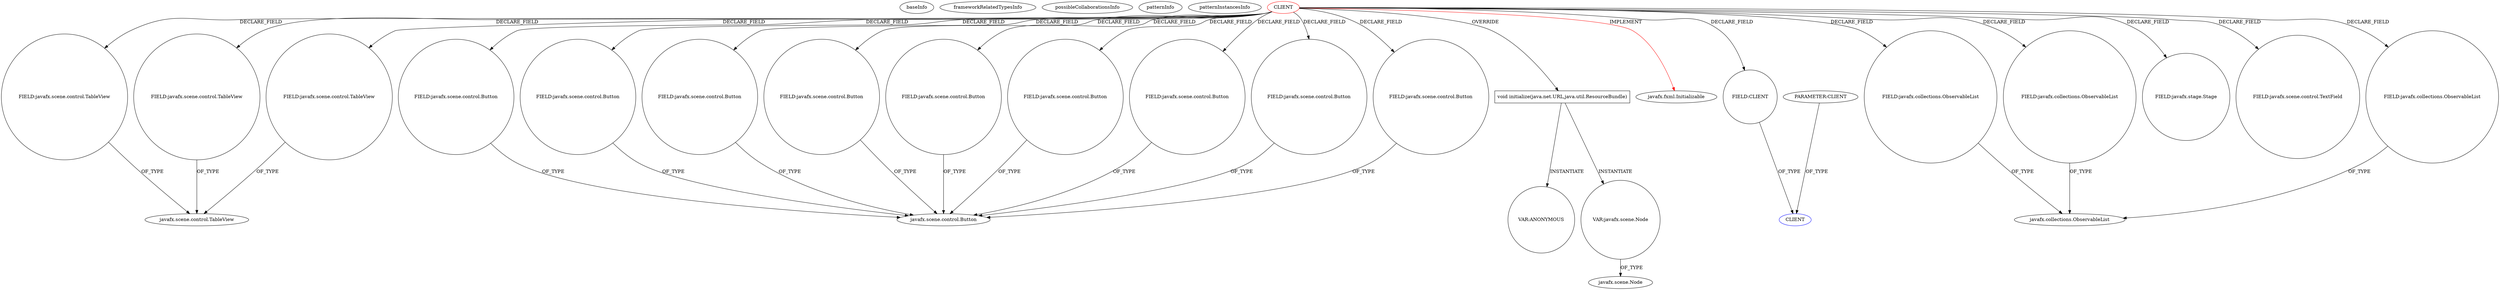 digraph {
baseInfo[graphId=518,category="pattern",isAnonymous=false,possibleRelation=false]
frameworkRelatedTypesInfo[0="javafx.fxml.Initializable"]
possibleCollaborationsInfo[]
patternInfo[frequency=2.0,patternRootClient=0]
patternInstancesInfo[0="diogocs1-FPessoais~/diogocs1-FPessoais/FPessoais-master/FinancasPessoais/src/app/controllers/HomeController.java~HomeController~2490",1="bianconejo-CEFX~/bianconejo-CEFX/CEFX-master/src/cefx/CEPrincipalController.java~CEPrincipalController~2114"]
72[label="javafx.scene.control.TableView",vertexType="FRAMEWORK_CLASS_TYPE",isFrameworkType=false]
75[label="FIELD:javafx.scene.control.TableView",vertexType="FIELD_DECLARATION",isFrameworkType=false,shape=circle]
71[label="FIELD:javafx.scene.control.TableView",vertexType="FIELD_DECLARATION",isFrameworkType=false,shape=circle]
73[label="FIELD:javafx.scene.control.TableView",vertexType="FIELD_DECLARATION",isFrameworkType=false,shape=circle]
0[label="CLIENT",vertexType="ROOT_CLIENT_CLASS_DECLARATION",isFrameworkType=false,color=red]
51[label="FIELD:javafx.scene.control.Button",vertexType="FIELD_DECLARATION",isFrameworkType=false,shape=circle]
24[label="FIELD:javafx.scene.control.Button",vertexType="FIELD_DECLARATION",isFrameworkType=false,shape=circle]
26[label="FIELD:javafx.scene.control.Button",vertexType="FIELD_DECLARATION",isFrameworkType=false,shape=circle]
10[label="FIELD:javafx.scene.control.Button",vertexType="FIELD_DECLARATION",isFrameworkType=false,shape=circle]
61[label="FIELD:javafx.scene.control.Button",vertexType="FIELD_DECLARATION",isFrameworkType=false,shape=circle]
4[label="FIELD:javafx.scene.control.Button",vertexType="FIELD_DECLARATION",isFrameworkType=false,shape=circle]
8[label="FIELD:javafx.scene.control.Button",vertexType="FIELD_DECLARATION",isFrameworkType=false,shape=circle]
6[label="FIELD:javafx.scene.control.Button",vertexType="FIELD_DECLARATION",isFrameworkType=false,shape=circle]
12[label="FIELD:javafx.scene.control.Button",vertexType="FIELD_DECLARATION",isFrameworkType=false,shape=circle]
48[label="FIELD:CLIENT",vertexType="FIELD_DECLARATION",isFrameworkType=false,shape=circle]
1[label="javafx.fxml.Initializable",vertexType="FRAMEWORK_INTERFACE_TYPE",isFrameworkType=false]
81[label="void initialize(java.net.URL,java.util.ResourceBundle)",vertexType="OVERRIDING_METHOD_DECLARATION",isFrameworkType=false,shape=box]
46[label="FIELD:javafx.collections.ObservableList",vertexType="FIELD_DECLARATION",isFrameworkType=false,shape=circle]
43[label="javafx.collections.ObservableList",vertexType="FRAMEWORK_INTERFACE_TYPE",isFrameworkType=false]
42[label="FIELD:javafx.collections.ObservableList",vertexType="FIELD_DECLARATION",isFrameworkType=false,shape=circle]
44[label="FIELD:javafx.collections.ObservableList",vertexType="FIELD_DECLARATION",isFrameworkType=false,shape=circle]
57[label="FIELD:javafx.stage.Stage",vertexType="FIELD_DECLARATION",isFrameworkType=false,shape=circle]
5[label="javafx.scene.control.Button",vertexType="FRAMEWORK_CLASS_TYPE",isFrameworkType=false]
77[label="FIELD:javafx.scene.control.TextField",vertexType="FIELD_DECLARATION",isFrameworkType=false,shape=circle]
49[label="CLIENT",vertexType="REFERENCE_CLIENT_CLASS_DECLARATION",isFrameworkType=false,color=blue]
503[label="PARAMETER:CLIENT",vertexType="PARAMETER_DECLARATION",isFrameworkType=false]
124[label="VAR:javafx.scene.Node",vertexType="VARIABLE_EXPRESION",isFrameworkType=false,shape=circle]
126[label="javafx.scene.Node",vertexType="FRAMEWORK_CLASS_TYPE",isFrameworkType=false]
238[label="VAR:ANONYMOUS",vertexType="VARIABLE_EXPRESION",isFrameworkType=false,shape=circle]
26->5[label="OF_TYPE"]
124->126[label="OF_TYPE"]
71->72[label="OF_TYPE"]
0->24[label="DECLARE_FIELD"]
0->12[label="DECLARE_FIELD"]
0->61[label="DECLARE_FIELD"]
10->5[label="OF_TYPE"]
44->43[label="OF_TYPE"]
0->71[label="DECLARE_FIELD"]
0->73[label="DECLARE_FIELD"]
0->57[label="DECLARE_FIELD"]
6->5[label="OF_TYPE"]
0->81[label="OVERRIDE"]
48->49[label="OF_TYPE"]
0->1[label="IMPLEMENT",color=red]
81->124[label="INSTANTIATE"]
51->5[label="OF_TYPE"]
12->5[label="OF_TYPE"]
42->43[label="OF_TYPE"]
0->4[label="DECLARE_FIELD"]
0->44[label="DECLARE_FIELD"]
0->51[label="DECLARE_FIELD"]
0->42[label="DECLARE_FIELD"]
0->6[label="DECLARE_FIELD"]
0->26[label="DECLARE_FIELD"]
0->8[label="DECLARE_FIELD"]
4->5[label="OF_TYPE"]
0->75[label="DECLARE_FIELD"]
0->77[label="DECLARE_FIELD"]
75->72[label="OF_TYPE"]
61->5[label="OF_TYPE"]
0->10[label="DECLARE_FIELD"]
24->5[label="OF_TYPE"]
0->48[label="DECLARE_FIELD"]
73->72[label="OF_TYPE"]
0->46[label="DECLARE_FIELD"]
81->238[label="INSTANTIATE"]
46->43[label="OF_TYPE"]
503->49[label="OF_TYPE"]
8->5[label="OF_TYPE"]
}
